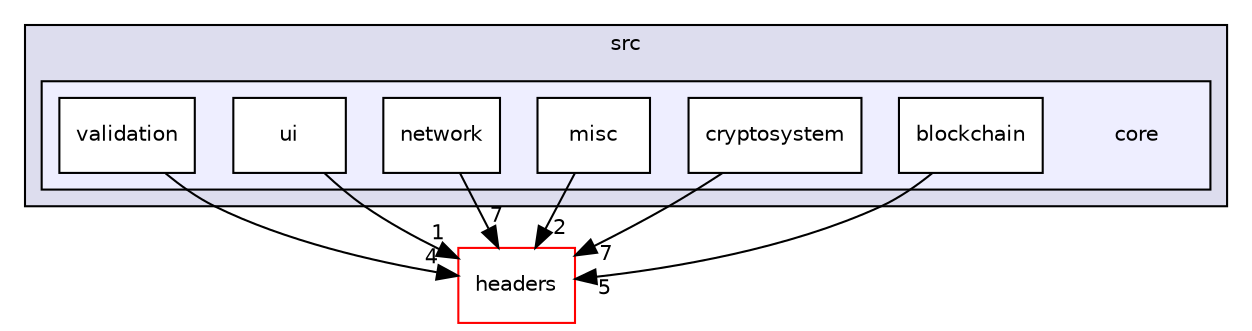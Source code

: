 digraph "/home/runner/work/PEPITAS-Cryptocurrency/PEPITAS-Cryptocurrency/src/core" {
  compound=true
  node [ fontsize="10", fontname="Helvetica"];
  edge [ labelfontsize="10", labelfontname="Helvetica"];
  subgraph clusterdir_68267d1309a1af8e8297ef4c3efbcdba {
    graph [ bgcolor="#ddddee", pencolor="black", label="src" fontname="Helvetica", fontsize="10", URL="dir_68267d1309a1af8e8297ef4c3efbcdba.html"]
  subgraph clusterdir_aebb8dcc11953d78e620bbef0b9e2183 {
    graph [ bgcolor="#eeeeff", pencolor="black", label="" URL="dir_aebb8dcc11953d78e620bbef0b9e2183.html"];
    dir_aebb8dcc11953d78e620bbef0b9e2183 [shape=plaintext label="core"];
    dir_54a8b7800c925b9a80cc2b60c0616fcd [shape=box label="blockchain" color="black" fillcolor="white" style="filled" URL="dir_54a8b7800c925b9a80cc2b60c0616fcd.html"];
    dir_20c6d9e430fc51dbb210ba9f0345a9ce [shape=box label="cryptosystem" color="black" fillcolor="white" style="filled" URL="dir_20c6d9e430fc51dbb210ba9f0345a9ce.html"];
    dir_1d1b10f61824508180eede0e0533804d [shape=box label="misc" color="black" fillcolor="white" style="filled" URL="dir_1d1b10f61824508180eede0e0533804d.html"];
    dir_b95722cc01ebae1793c459b9310e3c67 [shape=box label="network" color="black" fillcolor="white" style="filled" URL="dir_b95722cc01ebae1793c459b9310e3c67.html"];
    dir_375e4deae5088f4de41587ab8e704ea8 [shape=box label="ui" color="black" fillcolor="white" style="filled" URL="dir_375e4deae5088f4de41587ab8e704ea8.html"];
    dir_02e4286cd8fc73887ce4e95076b6496b [shape=box label="validation" color="black" fillcolor="white" style="filled" URL="dir_02e4286cd8fc73887ce4e95076b6496b.html"];
  }
  }
  dir_7f57b1e41c5acd0e859ae5f3a2b075a9 [shape=box label="headers" fillcolor="white" style="filled" color="red" URL="dir_7f57b1e41c5acd0e859ae5f3a2b075a9.html"];
  dir_1d1b10f61824508180eede0e0533804d->dir_7f57b1e41c5acd0e859ae5f3a2b075a9 [headlabel="2", labeldistance=1.5 headhref="dir_000012_000000.html"];
  dir_b95722cc01ebae1793c459b9310e3c67->dir_7f57b1e41c5acd0e859ae5f3a2b075a9 [headlabel="7", labeldistance=1.5 headhref="dir_000009_000000.html"];
  dir_54a8b7800c925b9a80cc2b60c0616fcd->dir_7f57b1e41c5acd0e859ae5f3a2b075a9 [headlabel="5", labeldistance=1.5 headhref="dir_000010_000000.html"];
  dir_02e4286cd8fc73887ce4e95076b6496b->dir_7f57b1e41c5acd0e859ae5f3a2b075a9 [headlabel="4", labeldistance=1.5 headhref="dir_000014_000000.html"];
  dir_375e4deae5088f4de41587ab8e704ea8->dir_7f57b1e41c5acd0e859ae5f3a2b075a9 [headlabel="1", labeldistance=1.5 headhref="dir_000013_000000.html"];
  dir_20c6d9e430fc51dbb210ba9f0345a9ce->dir_7f57b1e41c5acd0e859ae5f3a2b075a9 [headlabel="7", labeldistance=1.5 headhref="dir_000011_000000.html"];
}
